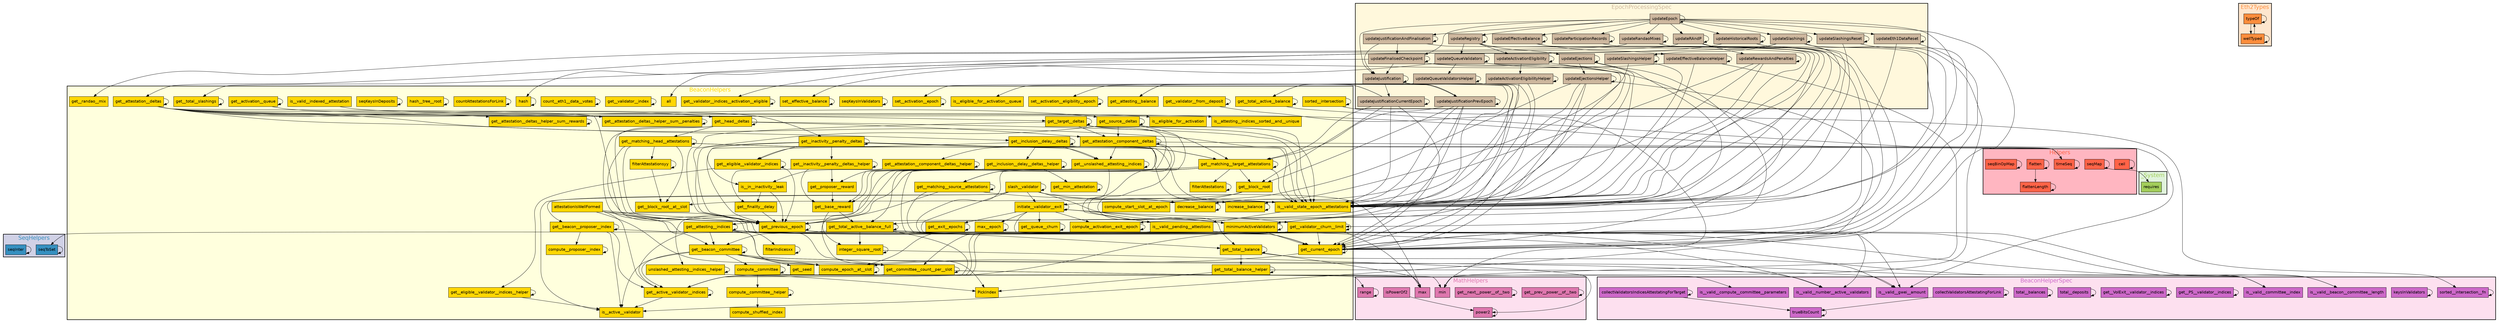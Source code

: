 digraph G {
fontname=helvetica;
subgraph cluster_SeqHelpers {
style=filled;
fontsize="20.0";
fillcolor="#d0d1e6";
fontcolor="#3690c0";
penwidth=2;
label=SeqHelpers;
seqToSet [shape=rectangle, style=filled, fontname=helvetica, fillcolor="#3690c0"];
seqInter [shape=rectangle, style=filled, fontname=helvetica, fillcolor="#3690c0"];
}

subgraph cluster_EpochProcessingSpec {
style=filled;
fontsize="20.0";
fillcolor=cornsilk;
fontcolor=bisque3;
penwidth=2;
label=EpochProcessingSpec;
updateEjections [shape=rectangle, style=filled, fontname=helvetica, fillcolor=bisque3];
updateParticipationRecords [shape=rectangle, style=filled, fontname=helvetica, fillcolor=bisque3];
updateFinalisedCheckpoint [shape=rectangle, style=filled, fontname=helvetica, fillcolor=bisque3];
updateEjectionsHelper [shape=rectangle, style=filled, fontname=helvetica, fillcolor=bisque3];
updateJustificationPrevEpoch [shape=rectangle, style=filled, fontname=helvetica, fillcolor=bisque3];
updateSlashingsHelper [shape=rectangle, style=filled, fontname=helvetica, fillcolor=bisque3];
updateQueueValidators [shape=rectangle, style=filled, fontname=helvetica, fillcolor=bisque3];
updateSlashingsReset [shape=rectangle, style=filled, fontname=helvetica, fillcolor=bisque3];
updateRandaoMixes [shape=rectangle, style=filled, fontname=helvetica, fillcolor=bisque3];
updateJustification [shape=rectangle, style=filled, fontname=helvetica, fillcolor=bisque3];
updateJustificationCurrentEpoch [shape=rectangle, style=filled, fontname=helvetica, fillcolor=bisque3];
updateEffectiveBalanceHelper [shape=rectangle, style=filled, fontname=helvetica, fillcolor=bisque3];
updateJustificationAndFinalisation [shape=rectangle, style=filled, fontname=helvetica, fillcolor=bisque3];
updateSlashings [shape=rectangle, style=filled, fontname=helvetica, fillcolor=bisque3];
updateQueueValidatorsHelper [shape=rectangle, style=filled, fontname=helvetica, fillcolor=bisque3];
updateRAndP [shape=rectangle, style=filled, fontname=helvetica, fillcolor=bisque3];
updateEpoch [shape=rectangle, style=filled, fontname=helvetica, fillcolor=bisque3];
updateEth1DataReset [shape=rectangle, style=filled, fontname=helvetica, fillcolor=bisque3];
updateActivationEligibility [shape=rectangle, style=filled, fontname=helvetica, fillcolor=bisque3];
updateActivationEligibilityHelper [shape=rectangle, style=filled, fontname=helvetica, fillcolor=bisque3];
updateHistoricalRoots [shape=rectangle, style=filled, fontname=helvetica, fillcolor=bisque3];
updateEffectiveBalance [shape=rectangle, style=filled, fontname=helvetica, fillcolor=bisque3];
updateRewardsAndPenalties [shape=rectangle, style=filled, fontname=helvetica, fillcolor=bisque3];
updateRegistry [shape=rectangle, style=filled, fontname=helvetica, fillcolor=bisque3];
}

subgraph cluster_Eth2Types {
style=filled;
fontsize="20.0";
fillcolor="#fee6ce";
fontcolor="#fd8d3c";
penwidth=2;
label=Eth2Types;
typeOf [shape=rectangle, style=filled, fontname=helvetica, fillcolor="#fd8d3c"];
wellTyped [shape=rectangle, style=filled, fontname=helvetica, fillcolor="#fd8d3c"];
}

subgraph cluster_MathHelpers {
style=filled;
fontsize="20.0";
fillcolor="#fde0ef";
fontcolor="#de77ae";
penwidth=2;
label=MathHelpers;
get__prev__power__of__two [shape=rectangle, style=filled, fontname=helvetica, fillcolor="#de77ae"];
get__next__power__of__two [shape=rectangle, style=filled, fontname=helvetica, fillcolor="#de77ae"];
range [shape=rectangle, style=filled, fontname=helvetica, fillcolor="#de77ae"];
power2 [shape=rectangle, style=filled, fontname=helvetica, fillcolor="#de77ae"];
min [shape=rectangle, style=filled, fontname=helvetica, fillcolor="#de77ae"];
isPowerOf2 [shape=rectangle, style=filled, fontname=helvetica, fillcolor="#de77ae"];
max [shape=rectangle, style=filled, fontname=helvetica, fillcolor="#de77ae"];
}

subgraph cluster_Helpers {
style=filled;
fontsize="20.0";
fillcolor=lightpink;
fontcolor=tomato;
penwidth=2;
label=Helpers;
ceil [shape=rectangle, style=filled, fontname=helvetica, fillcolor=tomato];
seqMap [shape=rectangle, style=filled, fontname=helvetica, fillcolor=tomato];
timeSeq [shape=rectangle, style=filled, fontname=helvetica, fillcolor=tomato];
flatten [shape=rectangle, style=filled, fontname=helvetica, fillcolor=tomato];
seqBinOpMap [shape=rectangle, style=filled, fontname=helvetica, fillcolor=tomato];
flattenLength [shape=rectangle, style=filled, fontname=helvetica, fillcolor=tomato];
}

subgraph cluster_BeaconHelpers {
style=filled;
fontsize="20.0";
fillcolor="#ffffdd";
fontcolor=gold;
penwidth=2;
label=BeaconHelpers;
is__valid__pending__attestions [shape=rectangle, style=filled, fontname=helvetica, fillcolor=gold];
all [shape=rectangle, style=filled, fontname=helvetica, fillcolor=gold];
compute__shuffled__index [shape=rectangle, style=filled, fontname=helvetica, fillcolor=gold];
get__eligible__validator__indices [shape=rectangle, style=filled, fontname=helvetica, fillcolor=gold];
get__unslashed__attesting__indices [shape=rectangle, style=filled, fontname=helvetica, fillcolor=gold];
decrease__balance [shape=rectangle, style=filled, fontname=helvetica, fillcolor=gold];
get__exit__epochs [shape=rectangle, style=filled, fontname=helvetica, fillcolor=gold];
get__attestation__deltas__helper__sum__rewards [shape=rectangle, style=filled, fontname=helvetica, fillcolor=gold];
initiate__validator__exit [shape=rectangle, style=filled, fontname=helvetica, fillcolor=gold];
get__committee__count__per__slot [shape=rectangle, style=filled, fontname=helvetica, fillcolor=gold];
set__effective__balance [shape=rectangle, style=filled, fontname=helvetica, fillcolor=gold];
compute__committee__helper [shape=rectangle, style=filled, fontname=helvetica, fillcolor=gold];
get__eligible__validator__indices__helper [shape=rectangle, style=filled, fontname=helvetica, fillcolor=gold];
PickIndex [shape=rectangle, style=filled, fontname=helvetica, fillcolor=gold];
get__inactivity__penalty__deltas [shape=rectangle, style=filled, fontname=helvetica, fillcolor=gold];
get__total__slashings [shape=rectangle, style=filled, fontname=helvetica, fillcolor=gold];
filterAttestations [shape=rectangle, style=filled, fontname=helvetica, fillcolor=gold];
get__attestation__deltas__helper__sum__penalties [shape=rectangle, style=filled, fontname=helvetica, fillcolor=gold];
get__seed [shape=rectangle, style=filled, fontname=helvetica, fillcolor=gold];
get__source__deltas [shape=rectangle, style=filled, fontname=helvetica, fillcolor=gold];
get__min__attestation [shape=rectangle, style=filled, fontname=helvetica, fillcolor=gold];
compute__proposer__index [shape=rectangle, style=filled, fontname=helvetica, fillcolor=gold];
get__randao__mix [shape=rectangle, style=filled, fontname=helvetica, fillcolor=gold];
get__inclusion__delay__deltas__helper [shape=rectangle, style=filled, fontname=helvetica, fillcolor=gold];
get__attestation__component__deltas__helper [shape=rectangle, style=filled, fontname=helvetica, fillcolor=gold];
unslashed__attesting__indices__helper [shape=rectangle, style=filled, fontname=helvetica, fillcolor=gold];
get__current__epoch [shape=rectangle, style=filled, fontname=helvetica, fillcolor=gold];
get__beacon__proposer__index [shape=rectangle, style=filled, fontname=helvetica, fillcolor=gold];
set__activation__epoch [shape=rectangle, style=filled, fontname=helvetica, fillcolor=gold];
get__total__active__balance [shape=rectangle, style=filled, fontname=helvetica, fillcolor=gold];
compute__epoch__at__slot [shape=rectangle, style=filled, fontname=helvetica, fillcolor=gold];
get__proposer__reward [shape=rectangle, style=filled, fontname=helvetica, fillcolor=gold];
integer__square__root [shape=rectangle, style=filled, fontname=helvetica, fillcolor=gold];
get__matching__head__attestations [shape=rectangle, style=filled, fontname=helvetica, fillcolor=gold];
get__beacon__committee [shape=rectangle, style=filled, fontname=helvetica, fillcolor=gold];
is__valid__indexed__attestation [shape=rectangle, style=filled, fontname=helvetica, fillcolor=gold];
seqKeysInValidators [shape=rectangle, style=filled, fontname=helvetica, fillcolor=gold];
get__attestation__deltas [shape=rectangle, style=filled, fontname=helvetica, fillcolor=gold];
compute__committee [shape=rectangle, style=filled, fontname=helvetica, fillcolor=gold];
get__activation__queue [shape=rectangle, style=filled, fontname=helvetica, fillcolor=gold];
hash [shape=rectangle, style=filled, fontname=helvetica, fillcolor=gold];
get__previous__epoch [shape=rectangle, style=filled, fontname=helvetica, fillcolor=gold];
is__valid__state__epoch__attestations [shape=rectangle, style=filled, fontname=helvetica, fillcolor=gold];
get__validator__index [shape=rectangle, style=filled, fontname=helvetica, fillcolor=gold];
get__finality__delay [shape=rectangle, style=filled, fontname=helvetica, fillcolor=gold];
get__validator__churn__limit [shape=rectangle, style=filled, fontname=helvetica, fillcolor=gold];
get__target__deltas [shape=rectangle, style=filled, fontname=helvetica, fillcolor=gold];
get__attesting__indices [shape=rectangle, style=filled, fontname=helvetica, fillcolor=gold];
minimumActiveValidators [shape=rectangle, style=filled, fontname=helvetica, fillcolor=gold];
get__head__deltas [shape=rectangle, style=filled, fontname=helvetica, fillcolor=gold];
is__active__validator [shape=rectangle, style=filled, fontname=helvetica, fillcolor=gold];
is__attesting__indices__sorted__and__unique [shape=rectangle, style=filled, fontname=helvetica, fillcolor=gold];
get__total__balance [shape=rectangle, style=filled, fontname=helvetica, fillcolor=gold];
is__eligible__for__activation [shape=rectangle, style=filled, fontname=helvetica, fillcolor=gold];
compute__start__slot__at__epoch [shape=rectangle, style=filled, fontname=helvetica, fillcolor=gold];
count__eth1__data__votes [shape=rectangle, style=filled, fontname=helvetica, fillcolor=gold];
slash__validator [shape=rectangle, style=filled, fontname=helvetica, fillcolor=gold];
filterIndicesxx [shape=rectangle, style=filled, fontname=helvetica, fillcolor=gold];
get__validator__indices__activation__eligible [shape=rectangle, style=filled, fontname=helvetica, fillcolor=gold];
attestationIsWellFormed [shape=rectangle, style=filled, fontname=helvetica, fillcolor=gold];
get__block__root__at__slot [shape=rectangle, style=filled, fontname=helvetica, fillcolor=gold];
get__block__root [shape=rectangle, style=filled, fontname=helvetica, fillcolor=gold];
countAttestationsForLink [shape=rectangle, style=filled, fontname=helvetica, fillcolor=gold];
get__active__validator__indices [shape=rectangle, style=filled, fontname=helvetica, fillcolor=gold];
get__matching__target__attestations [shape=rectangle, style=filled, fontname=helvetica, fillcolor=gold];
get__queue__churn [shape=rectangle, style=filled, fontname=helvetica, fillcolor=gold];
get__inactivity__penalty__deltas__helper [shape=rectangle, style=filled, fontname=helvetica, fillcolor=gold];
get__matching__source__attestations [shape=rectangle, style=filled, fontname=helvetica, fillcolor=gold];
get__inclusion__delay__deltas [shape=rectangle, style=filled, fontname=helvetica, fillcolor=gold];
compute__activation__exit__epoch [shape=rectangle, style=filled, fontname=helvetica, fillcolor=gold];
hash__tree__root [shape=rectangle, style=filled, fontname=helvetica, fillcolor=gold];
get__total__balance__helper [shape=rectangle, style=filled, fontname=helvetica, fillcolor=gold];
seqKeysInDeposits [shape=rectangle, style=filled, fontname=helvetica, fillcolor=gold];
sorted__intersection [shape=rectangle, style=filled, fontname=helvetica, fillcolor=gold];
get__attestation__component__deltas [shape=rectangle, style=filled, fontname=helvetica, fillcolor=gold];
get__validator__from__deposit [shape=rectangle, style=filled, fontname=helvetica, fillcolor=gold];
get__attesting__balance [shape=rectangle, style=filled, fontname=helvetica, fillcolor=gold];
max__epoch [shape=rectangle, style=filled, fontname=helvetica, fillcolor=gold];
increase__balance [shape=rectangle, style=filled, fontname=helvetica, fillcolor=gold];
get__total__active__balance__full [shape=rectangle, style=filled, fontname=helvetica, fillcolor=gold];
is__in__inactivity__leak [shape=rectangle, style=filled, fontname=helvetica, fillcolor=gold];
filterAttestationsyy [shape=rectangle, style=filled, fontname=helvetica, fillcolor=gold];
get__base__reward [shape=rectangle, style=filled, fontname=helvetica, fillcolor=gold];
is__eligible__for__activation__queue [shape=rectangle, style=filled, fontname=helvetica, fillcolor=gold];
set__activation__eligibility__epoch [shape=rectangle, style=filled, fontname=helvetica, fillcolor=gold];
}

subgraph cluster__System {
style=filled;
fontsize="20.0";
fillcolor="#e0f3db";
fontcolor=darkolivegreen3;
penwidth=2;
label=_System;
requires [shape=rectangle, style=filled, fontname=helvetica, fillcolor=darkolivegreen3];
}

subgraph cluster_BeaconHelperSpec {
style=filled;
fontsize="20.0";
fillcolor="#fde0ef";
fontcolor=orchid3;
penwidth=2;
label=BeaconHelperSpec;
is__valid__gwei__amount [shape=rectangle, style=filled, fontname=helvetica, fillcolor=orchid3];
keysInValidators [shape=rectangle, style=filled, fontname=helvetica, fillcolor=orchid3];
is__valid__beacon__committee__length [shape=rectangle, style=filled, fontname=helvetica, fillcolor=orchid3];
is__valid__number__active__validators [shape=rectangle, style=filled, fontname=helvetica, fillcolor=orchid3];
get__PS__validator__indices [shape=rectangle, style=filled, fontname=helvetica, fillcolor=orchid3];
get__VolExit__validator__indices [shape=rectangle, style=filled, fontname=helvetica, fillcolor=orchid3];
total__deposits [shape=rectangle, style=filled, fontname=helvetica, fillcolor=orchid3];
total__balances [shape=rectangle, style=filled, fontname=helvetica, fillcolor=orchid3];
collectValidatorsAttestatingForLink [shape=rectangle, style=filled, fontname=helvetica, fillcolor=orchid3];
sorted__intersection__fn [shape=rectangle, style=filled, fontname=helvetica, fillcolor=orchid3];
is__valid__committee__index [shape=rectangle, style=filled, fontname=helvetica, fillcolor=orchid3];
is__valid__compute__committee__parameters [shape=rectangle, style=filled, fontname=helvetica, fillcolor=orchid3];
collectValidatorsIndicesAttestatingForTarget [shape=rectangle, style=filled, fontname=helvetica, fillcolor=orchid3];
trueBitsCount [shape=rectangle, style=filled, fontname=helvetica, fillcolor=orchid3];
}

updateEjections -> is__valid__state__epoch__attestations;
updateEjections -> minimumActiveValidators;
updateEjections -> updateEjections;
updateEjections -> updateEjectionsHelper;
is__valid__pending__attestions -> compute__epoch__at__slot;
is__valid__pending__attestions -> get__active__validator__indices;
is__valid__pending__attestions -> get__beacon__committee;
is__valid__pending__attestions -> get__committee__count__per__slot;
is__valid__pending__attestions -> is__valid__beacon__committee__length;
is__valid__pending__attestions -> is__valid__committee__index;
is__valid__pending__attestions -> is__valid__number__active__validators;
updateParticipationRecords -> is__valid__state__epoch__attestations;
updateParticipationRecords -> updateParticipationRecords;
updateFinalisedCheckpoint -> all;
updateFinalisedCheckpoint -> get__current__epoch;
updateFinalisedCheckpoint -> is__valid__state__epoch__attestations;
updateFinalisedCheckpoint -> updateFinalisedCheckpoint;
updateFinalisedCheckpoint -> updateJustification;
get__eligible__validator__indices -> get__eligible__validator__indices;
get__eligible__validator__indices -> get__eligible__validator__indices__helper;
get__eligible__validator__indices -> get__previous__epoch;
get__prev__power__of__two -> get__prev__power__of__two;
keysInValidators -> keysInValidators;
get__unslashed__attesting__indices -> get__attesting__indices;
get__unslashed__attesting__indices -> get__unslashed__attesting__indices;
get__unslashed__attesting__indices -> is__valid__pending__attestions;
get__unslashed__attesting__indices -> unslashed__attesting__indices__helper;
updateEjectionsHelper -> get__current__epoch;
updateEjectionsHelper -> initiate__validator__exit;
updateEjectionsHelper -> is__active__validator;
updateEjectionsHelper -> is__valid__state__epoch__attestations;
updateEjectionsHelper -> minimumActiveValidators;
updateEjectionsHelper -> updateEjectionsHelper;
decrease__balance -> decrease__balance;
get__exit__epochs -> get__exit__epochs;
get__attestation__deltas__helper__sum__rewards -> get__attestation__deltas__helper__sum__rewards;
updateJustificationPrevEpoch -> get__attesting__balance;
updateJustificationPrevEpoch -> get__block__root;
updateJustificationPrevEpoch -> get__current__epoch;
updateJustificationPrevEpoch -> get__matching__target__attestations;
updateJustificationPrevEpoch -> get__previous__epoch;
updateJustificationPrevEpoch -> get__total__active__balance;
updateJustificationPrevEpoch -> is__valid__state__epoch__attestations;
updateJustificationPrevEpoch -> updateJustificationPrevEpoch;
initiate__validator__exit -> compute__activation__exit__epoch;
initiate__validator__exit -> get__current__epoch;
initiate__validator__exit -> get__exit__epochs;
initiate__validator__exit -> get__queue__churn;
initiate__validator__exit -> get__validator__churn__limit;
initiate__validator__exit -> initiate__validator__exit;
initiate__validator__exit -> max__epoch;
initiate__validator__exit -> minimumActiveValidators;
updateSlashingsHelper -> decrease__balance;
updateSlashingsHelper -> is__valid__state__epoch__attestations;
updateSlashingsHelper -> updateSlashingsHelper;
get__committee__count__per__slot -> get__active__validator__indices;
get__committee__count__per__slot -> get__committee__count__per__slot;
get__committee__count__per__slot -> max;
get__committee__count__per__slot -> min;
set__effective__balance -> set__effective__balance;
compute__committee__helper -> compute__committee__helper;
compute__committee__helper -> compute__shuffled__index;
get__eligible__validator__indices__helper -> get__eligible__validator__indices__helper;
get__eligible__validator__indices__helper -> is__active__validator;
ceil -> ceil;
get__inactivity__penalty__deltas -> get__eligible__validator__indices;
get__inactivity__penalty__deltas -> get__inactivity__penalty__deltas;
get__inactivity__penalty__deltas -> get__inactivity__penalty__deltas__helper;
get__inactivity__penalty__deltas -> get__matching__target__attestations;
get__inactivity__penalty__deltas -> get__previous__epoch;
get__inactivity__penalty__deltas -> get__unslashed__attesting__indices;
get__inactivity__penalty__deltas -> is__in__inactivity__leak;
get__inactivity__penalty__deltas -> is__valid__state__epoch__attestations;
get__inactivity__penalty__deltas -> timeSeq;
get__total__slashings -> get__total__slashings;
filterAttestations -> filterAttestations;
updateQueueValidators -> get__validator__churn__limit;
updateQueueValidators -> get__validator__indices__activation__eligible;
updateQueueValidators -> is__valid__state__epoch__attestations;
updateQueueValidators -> updateQueueValidators;
updateQueueValidators -> updateQueueValidatorsHelper;
get__attestation__deltas__helper__sum__penalties -> get__attestation__deltas__helper__sum__penalties;
seqToSet -> seqToSet;
get__source__deltas -> get__attestation__component__deltas;
get__source__deltas -> get__matching__source__attestations;
get__source__deltas -> get__previous__epoch;
get__source__deltas -> get__source__deltas;
get__source__deltas -> is__valid__state__epoch__attestations;
get__min__attestation -> get__min__attestation;
compute__proposer__index -> compute__proposer__index;
get__inclusion__delay__deltas__helper -> PickIndex;
get__inclusion__delay__deltas__helper -> get__base__reward;
get__inclusion__delay__deltas__helper -> get__inclusion__delay__deltas__helper;
get__inclusion__delay__deltas__helper -> get__min__attestation;
get__inclusion__delay__deltas__helper -> get__proposer__reward;
get__attestation__component__deltas__helper -> get__attestation__component__deltas__helper;
get__attestation__component__deltas__helper -> get__base__reward;
get__attestation__component__deltas__helper -> is__in__inactivity__leak;
get__PS__validator__indices -> get__PS__validator__indices;
unslashed__attesting__indices__helper -> PickIndex;
unslashed__attesting__indices__helper -> unslashed__attesting__indices__helper;
updateSlashingsReset -> get__current__epoch;
updateSlashingsReset -> is__valid__state__epoch__attestations;
updateSlashingsReset -> updateSlashingsReset;
get__current__epoch -> compute__epoch__at__slot;
get__current__epoch -> get__current__epoch;
get__beacon__proposer__index -> compute__proposer__index;
get__beacon__proposer__index -> get__active__validator__indices;
get__beacon__proposer__index -> get__beacon__proposer__index;
get__beacon__proposer__index -> get__current__epoch;
get__beacon__proposer__index -> is__active__validator;
typeOf -> typeOf;
typeOf -> wellTyped;
seqMap -> requires;
seqMap -> seqMap;
timeSeq -> timeSeq;
set__activation__epoch -> set__activation__epoch;
get__total__active__balance -> get__total__active__balance;
get__total__active__balance -> is__valid__gwei__amount;
compute__epoch__at__slot -> compute__epoch__at__slot;
get__proposer__reward -> get__base__reward;
flatten -> flatten;
flatten -> flattenLength;
integer__square__root -> integer__square__root;
integer__square__root -> power2;
get__VolExit__validator__indices -> get__VolExit__validator__indices;
get__matching__head__attestations -> filterAttestationsyy;
get__matching__head__attestations -> get__block__root__at__slot;
get__matching__head__attestations -> get__current__epoch;
get__matching__head__attestations -> get__matching__head__attestations;
get__matching__head__attestations -> get__matching__target__attestations;
get__matching__head__attestations -> get__previous__epoch;
get__matching__head__attestations -> is__valid__state__epoch__attestations;
get__beacon__committee -> compute__committee;
get__beacon__committee -> compute__epoch__at__slot;
get__beacon__committee -> get__active__validator__indices;
get__beacon__committee -> get__beacon__committee;
get__beacon__committee -> get__committee__count__per__slot;
get__beacon__committee -> get__seed;
get__beacon__committee -> is__active__validator;
get__beacon__committee -> is__valid__committee__index;
get__beacon__committee -> is__valid__number__active__validators;
updateRandaoMixes -> get__current__epoch;
updateRandaoMixes -> get__randao__mix;
updateRandaoMixes -> is__valid__state__epoch__attestations;
updateRandaoMixes -> updateRandaoMixes;
is__valid__indexed__attestation -> is__attesting__indices__sorted__and__unique;
seqKeysInValidators -> seqKeysInValidators;
get__attestation__deltas -> get__attestation__deltas;
get__attestation__deltas -> get__attestation__deltas__helper__sum__penalties;
get__attestation__deltas -> get__attestation__deltas__helper__sum__rewards;
get__attestation__deltas -> get__head__deltas;
get__attestation__deltas -> get__inactivity__penalty__deltas;
get__attestation__deltas -> get__inclusion__delay__deltas;
get__attestation__deltas -> get__previous__epoch;
get__attestation__deltas -> get__source__deltas;
get__attestation__deltas -> get__target__deltas;
get__attestation__deltas -> is__valid__state__epoch__attestations;
get__attestation__deltas -> timeSeq;
updateJustification -> get__current__epoch;
updateJustification -> is__valid__state__epoch__attestations;
updateJustification -> updateJustification;
updateJustification -> updateJustificationCurrentEpoch;
updateJustification -> updateJustificationPrevEpoch;
compute__committee -> compute__committee;
compute__committee -> compute__committee__helper;
compute__committee -> is__valid__compute__committee__parameters;
compute__committee -> range;
total__deposits -> total__deposits;
get__activation__queue -> get__activation__queue;
get__activation__queue -> is__eligible__for__activation;
get__next__power__of__two -> get__next__power__of__two;
hash -> hash;
get__previous__epoch -> get__current__epoch;
get__previous__epoch -> get__previous__epoch;
is__valid__state__epoch__attestations -> is__valid__pending__attestions;
total__balances -> total__balances;
get__validator__index -> get__validator__index;
get__finality__delay -> get__previous__epoch;
collectValidatorsAttestatingForLink -> collectValidatorsAttestatingForLink;
collectValidatorsAttestatingForLink -> trueBitsCount;
get__validator__churn__limit -> get__active__validator__indices;
get__validator__churn__limit -> get__current__epoch;
get__validator__churn__limit -> get__validator__churn__limit;
get__validator__churn__limit -> max;
get__target__deltas -> get__attestation__component__deltas;
get__target__deltas -> get__current__epoch;
get__target__deltas -> get__matching__target__attestations;
get__target__deltas -> get__previous__epoch;
get__target__deltas -> get__target__deltas;
get__target__deltas -> is__valid__state__epoch__attestations;
updateJustificationCurrentEpoch -> get__attesting__balance;
updateJustificationCurrentEpoch -> get__block__root;
updateJustificationCurrentEpoch -> get__current__epoch;
updateJustificationCurrentEpoch -> get__matching__target__attestations;
updateJustificationCurrentEpoch -> get__total__active__balance;
updateJustificationCurrentEpoch -> is__valid__state__epoch__attestations;
updateJustificationCurrentEpoch -> updateJustificationCurrentEpoch;
get__attesting__indices -> compute__epoch__at__slot;
get__attesting__indices -> filterIndicesxx;
get__attesting__indices -> get__active__validator__indices;
get__attesting__indices -> get__attesting__indices;
get__attesting__indices -> get__beacon__committee;
get__attesting__indices -> get__committee__count__per__slot;
get__attesting__indices -> is__valid__beacon__committee__length;
get__attesting__indices -> is__valid__committee__index;
get__attesting__indices -> is__valid__number__active__validators;
updateEffectiveBalanceHelper -> is__valid__state__epoch__attestations;
updateEffectiveBalanceHelper -> min;
updateEffectiveBalanceHelper -> set__effective__balance;
updateEffectiveBalanceHelper -> updateEffectiveBalanceHelper;
wellTyped -> typeOf;
wellTyped -> wellTyped;
minimumActiveValidators -> get__active__validator__indices;
minimumActiveValidators -> get__current__epoch;
minimumActiveValidators -> minimumActiveValidators;
range -> range;
get__head__deltas -> get__attestation__component__deltas;
get__head__deltas -> get__current__epoch;
get__head__deltas -> get__head__deltas;
get__head__deltas -> get__matching__head__attestations;
get__head__deltas -> get__previous__epoch;
get__head__deltas -> is__valid__state__epoch__attestations;
sorted__intersection__fn -> sorted__intersection__fn;
updateJustificationAndFinalisation -> is__valid__state__epoch__attestations;
updateJustificationAndFinalisation -> updateFinalisedCheckpoint;
updateJustificationAndFinalisation -> updateJustification;
updateJustificationAndFinalisation -> updateJustificationAndFinalisation;
get__total__balance -> get__total__balance;
get__total__balance -> get__total__balance__helper;
get__total__balance -> is__valid__gwei__amount;
get__total__balance -> max;
count__eth1__data__votes -> count__eth1__data__votes;
slash__validator -> decrease__balance;
slash__validator -> get__beacon__proposer__index;
slash__validator -> get__current__epoch;
slash__validator -> increase__balance;
slash__validator -> initiate__validator__exit;
slash__validator -> is__active__validator;
slash__validator -> max;
slash__validator -> minimumActiveValidators;
slash__validator -> slash__validator;
filterIndicesxx -> filterIndicesxx;
get__validator__indices__activation__eligible -> get__validator__indices__activation__eligible;
attestationIsWellFormed -> compute__epoch__at__slot;
attestationIsWellFormed -> get__active__validator__indices;
attestationIsWellFormed -> get__beacon__committee;
attestationIsWellFormed -> get__committee__count__per__slot;
attestationIsWellFormed -> get__current__epoch;
attestationIsWellFormed -> get__previous__epoch;
updateSlashings -> get__current__epoch;
updateSlashings -> get__total__active__balance__full;
updateSlashings -> get__total__slashings;
updateSlashings -> is__valid__state__epoch__attestations;
updateSlashings -> min;
updateSlashings -> updateSlashings;
updateSlashings -> updateSlashingsHelper;
get__block__root -> compute__start__slot__at__epoch;
get__block__root -> get__block__root__at__slot;
updateQueueValidatorsHelper -> compute__activation__exit__epoch;
updateQueueValidatorsHelper -> get__current__epoch;
updateQueueValidatorsHelper -> is__valid__state__epoch__attestations;
updateQueueValidatorsHelper -> set__activation__epoch;
updateQueueValidatorsHelper -> updateQueueValidatorsHelper;
countAttestationsForLink -> countAttestationsForLink;
get__active__validator__indices -> get__active__validator__indices;
get__active__validator__indices -> is__active__validator;
power2 -> power2;
seqInter -> seqInter;
get__matching__target__attestations -> filterAttestations;
get__matching__target__attestations -> get__block__root;
get__matching__target__attestations -> get__current__epoch;
get__matching__target__attestations -> get__matching__source__attestations;
get__matching__target__attestations -> get__matching__target__attestations;
get__matching__target__attestations -> get__previous__epoch;
get__matching__target__attestations -> is__valid__state__epoch__attestations;
get__queue__churn -> get__queue__churn;
get__inactivity__penalty__deltas__helper -> get__base__reward;
get__inactivity__penalty__deltas__helper -> get__finality__delay;
get__inactivity__penalty__deltas__helper -> get__inactivity__penalty__deltas__helper;
get__inactivity__penalty__deltas__helper -> get__proposer__reward;
updateRAndP -> get__attestation__deltas;
updateRAndP -> get__current__epoch;
updateRAndP -> is__valid__state__epoch__attestations;
updateRAndP -> updateRAndP;
updateRAndP -> updateRewardsAndPenalties;
get__matching__source__attestations -> get__current__epoch;
get__matching__source__attestations -> get__matching__source__attestations;
get__matching__source__attestations -> get__previous__epoch;
get__matching__source__attestations -> is__valid__state__epoch__attestations;
get__inclusion__delay__deltas -> get__inclusion__delay__deltas;
get__inclusion__delay__deltas -> get__inclusion__delay__deltas__helper;
get__inclusion__delay__deltas -> get__matching__source__attestations;
get__inclusion__delay__deltas -> get__previous__epoch;
get__inclusion__delay__deltas -> get__unslashed__attesting__indices;
get__inclusion__delay__deltas -> is__valid__state__epoch__attestations;
get__inclusion__delay__deltas -> timeSeq;
compute__activation__exit__epoch -> compute__activation__exit__epoch;
hash__tree__root -> hash__tree__root;
seqBinOpMap -> seqBinOpMap;
updateEpoch -> get__current__epoch;
updateEpoch -> is__valid__state__epoch__attestations;
updateEpoch -> updateEffectiveBalance;
updateEpoch -> updateEpoch;
updateEpoch -> updateEth1DataReset;
updateEpoch -> updateFinalisedCheckpoint;
updateEpoch -> updateHistoricalRoots;
updateEpoch -> updateJustification;
updateEpoch -> updateJustificationAndFinalisation;
updateEpoch -> updateParticipationRecords;
updateEpoch -> updateRAndP;
updateEpoch -> updateRandaoMixes;
updateEpoch -> updateRegistry;
updateEpoch -> updateSlashings;
updateEpoch -> updateSlashingsReset;
get__total__balance__helper -> PickIndex;
get__total__balance__helper -> get__total__balance__helper;
get__total__balance__helper -> is__valid__gwei__amount;
seqKeysInDeposits -> seqKeysInDeposits;
sorted__intersection -> sorted__intersection;
sorted__intersection -> sorted__intersection__fn;
get__attestation__component__deltas -> get__attestation__component__deltas;
get__attestation__component__deltas -> get__attestation__component__deltas__helper;
get__attestation__component__deltas -> get__eligible__validator__indices;
get__attestation__component__deltas -> get__total__active__balance__full;
get__attestation__component__deltas -> get__total__balance;
get__attestation__component__deltas -> get__unslashed__attesting__indices;
get__attestation__component__deltas -> is__valid__pending__attestions;
get__attestation__component__deltas -> timeSeq;
collectValidatorsIndicesAttestatingForTarget -> collectValidatorsIndicesAttestatingForTarget;
collectValidatorsIndicesAttestatingForTarget -> trueBitsCount;
updateEth1DataReset -> get__current__epoch;
updateEth1DataReset -> is__valid__state__epoch__attestations;
updateEth1DataReset -> updateEth1DataReset;
get__validator__from__deposit -> get__validator__from__deposit;
get__validator__from__deposit -> min;
updateActivationEligibility -> is__valid__state__epoch__attestations;
updateActivationEligibility -> updateActivationEligibility;
updateActivationEligibility -> updateActivationEligibilityHelper;
updateActivationEligibilityHelper -> get__current__epoch;
updateActivationEligibilityHelper -> is__eligible__for__activation__queue;
updateActivationEligibilityHelper -> is__valid__state__epoch__attestations;
updateActivationEligibilityHelper -> set__activation__eligibility__epoch;
updateActivationEligibilityHelper -> updateActivationEligibilityHelper;
max__epoch -> max__epoch;
increase__balance -> increase__balance;
isPowerOf2 -> power2;
get__total__active__balance__full -> get__active__validator__indices;
get__total__active__balance__full -> get__current__epoch;
get__total__active__balance__full -> get__total__active__balance__full;
get__total__active__balance__full -> get__total__balance;
get__total__active__balance__full -> integer__square__root;
get__total__active__balance__full -> is__valid__gwei__amount;
get__total__active__balance__full -> seqToSet;
updateHistoricalRoots -> get__current__epoch;
updateHistoricalRoots -> hash;
updateHistoricalRoots -> is__valid__state__epoch__attestations;
updateHistoricalRoots -> updateHistoricalRoots;
trueBitsCount -> trueBitsCount;
updateEffectiveBalance -> is__valid__state__epoch__attestations;
updateEffectiveBalance -> updateEffectiveBalance;
updateEffectiveBalance -> updateEffectiveBalanceHelper;
updateRewardsAndPenalties -> decrease__balance;
updateRewardsAndPenalties -> increase__balance;
updateRewardsAndPenalties -> is__valid__state__epoch__attestations;
updateRewardsAndPenalties -> updateRewardsAndPenalties;
flattenLength -> flattenLength;
is__in__inactivity__leak -> get__finality__delay;
is__in__inactivity__leak -> get__previous__epoch;
filterAttestationsyy -> filterAttestationsyy;
filterAttestationsyy -> get__block__root__at__slot;
get__base__reward -> get__total__active__balance__full;
get__base__reward -> integer__square__root;
set__activation__eligibility__epoch -> set__activation__eligibility__epoch;
updateRegistry -> is__valid__state__epoch__attestations;
updateRegistry -> updateActivationEligibility;
updateRegistry -> updateEjections;
updateRegistry -> updateQueueValidators;
updateRegistry -> updateRegistry;
}
